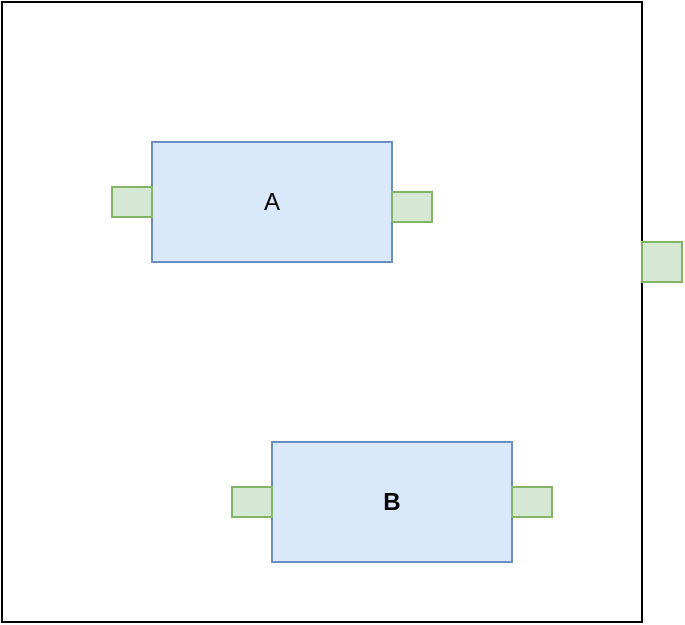 <mxfile version="24.0.2" type="device">
  <diagram name="Page-1" id="gRimLw6zEifZDfBcAhXP">
    <mxGraphModel dx="3187" dy="1569" grid="1" gridSize="10" guides="1" tooltips="1" connect="1" arrows="1" fold="1" page="1" pageScale="1" pageWidth="850" pageHeight="1100" math="0" shadow="0">
      <root>
        <mxCell id="0" />
        <mxCell id="1" parent="0" />
        <mxCell id="thXK8nvlUhrA1iitSya8-1" value="" style="rounded=0;whiteSpace=wrap;html=1;" vertex="1" parent="1">
          <mxGeometry x="230" y="290" width="320" height="310" as="geometry" />
        </mxCell>
        <mxCell id="thXK8nvlUhrA1iitSya8-2" value="A" style="rounded=0;whiteSpace=wrap;html=1;fillColor=#dae8fc;strokeColor=#6c8ebf;" vertex="1" parent="1">
          <mxGeometry x="305" y="360" width="120" height="60" as="geometry" />
        </mxCell>
        <mxCell id="thXK8nvlUhrA1iitSya8-3" value="" style="rounded=0;whiteSpace=wrap;html=1;fillColor=#d5e8d4;strokeColor=#82b366;" vertex="1" parent="1">
          <mxGeometry x="425" y="385" width="20" height="15" as="geometry" />
        </mxCell>
        <mxCell id="thXK8nvlUhrA1iitSya8-4" value="" style="rounded=0;whiteSpace=wrap;html=1;fillColor=#d5e8d4;strokeColor=#82b366;" vertex="1" parent="1">
          <mxGeometry x="285" y="382.5" width="20" height="15" as="geometry" />
        </mxCell>
        <mxCell id="thXK8nvlUhrA1iitSya8-5" value="&lt;b&gt;B&lt;/b&gt;" style="rounded=0;whiteSpace=wrap;html=1;fillColor=#dae8fc;strokeColor=#6c8ebf;" vertex="1" parent="1">
          <mxGeometry x="365" y="510" width="120" height="60" as="geometry" />
        </mxCell>
        <mxCell id="thXK8nvlUhrA1iitSya8-6" value="" style="rounded=0;whiteSpace=wrap;html=1;fillColor=#d5e8d4;strokeColor=#82b366;" vertex="1" parent="1">
          <mxGeometry x="345" y="532.5" width="20" height="15" as="geometry" />
        </mxCell>
        <mxCell id="thXK8nvlUhrA1iitSya8-7" value="" style="rounded=0;whiteSpace=wrap;html=1;fillColor=#d5e8d4;strokeColor=#82b366;" vertex="1" parent="1">
          <mxGeometry x="485" y="532.5" width="20" height="15" as="geometry" />
        </mxCell>
        <mxCell id="thXK8nvlUhrA1iitSya8-8" value="" style="rounded=0;whiteSpace=wrap;html=1;fillColor=#d5e8d4;strokeColor=#82b366;" vertex="1" parent="1">
          <mxGeometry x="550" y="410" width="20" height="20" as="geometry" />
        </mxCell>
      </root>
    </mxGraphModel>
  </diagram>
</mxfile>
